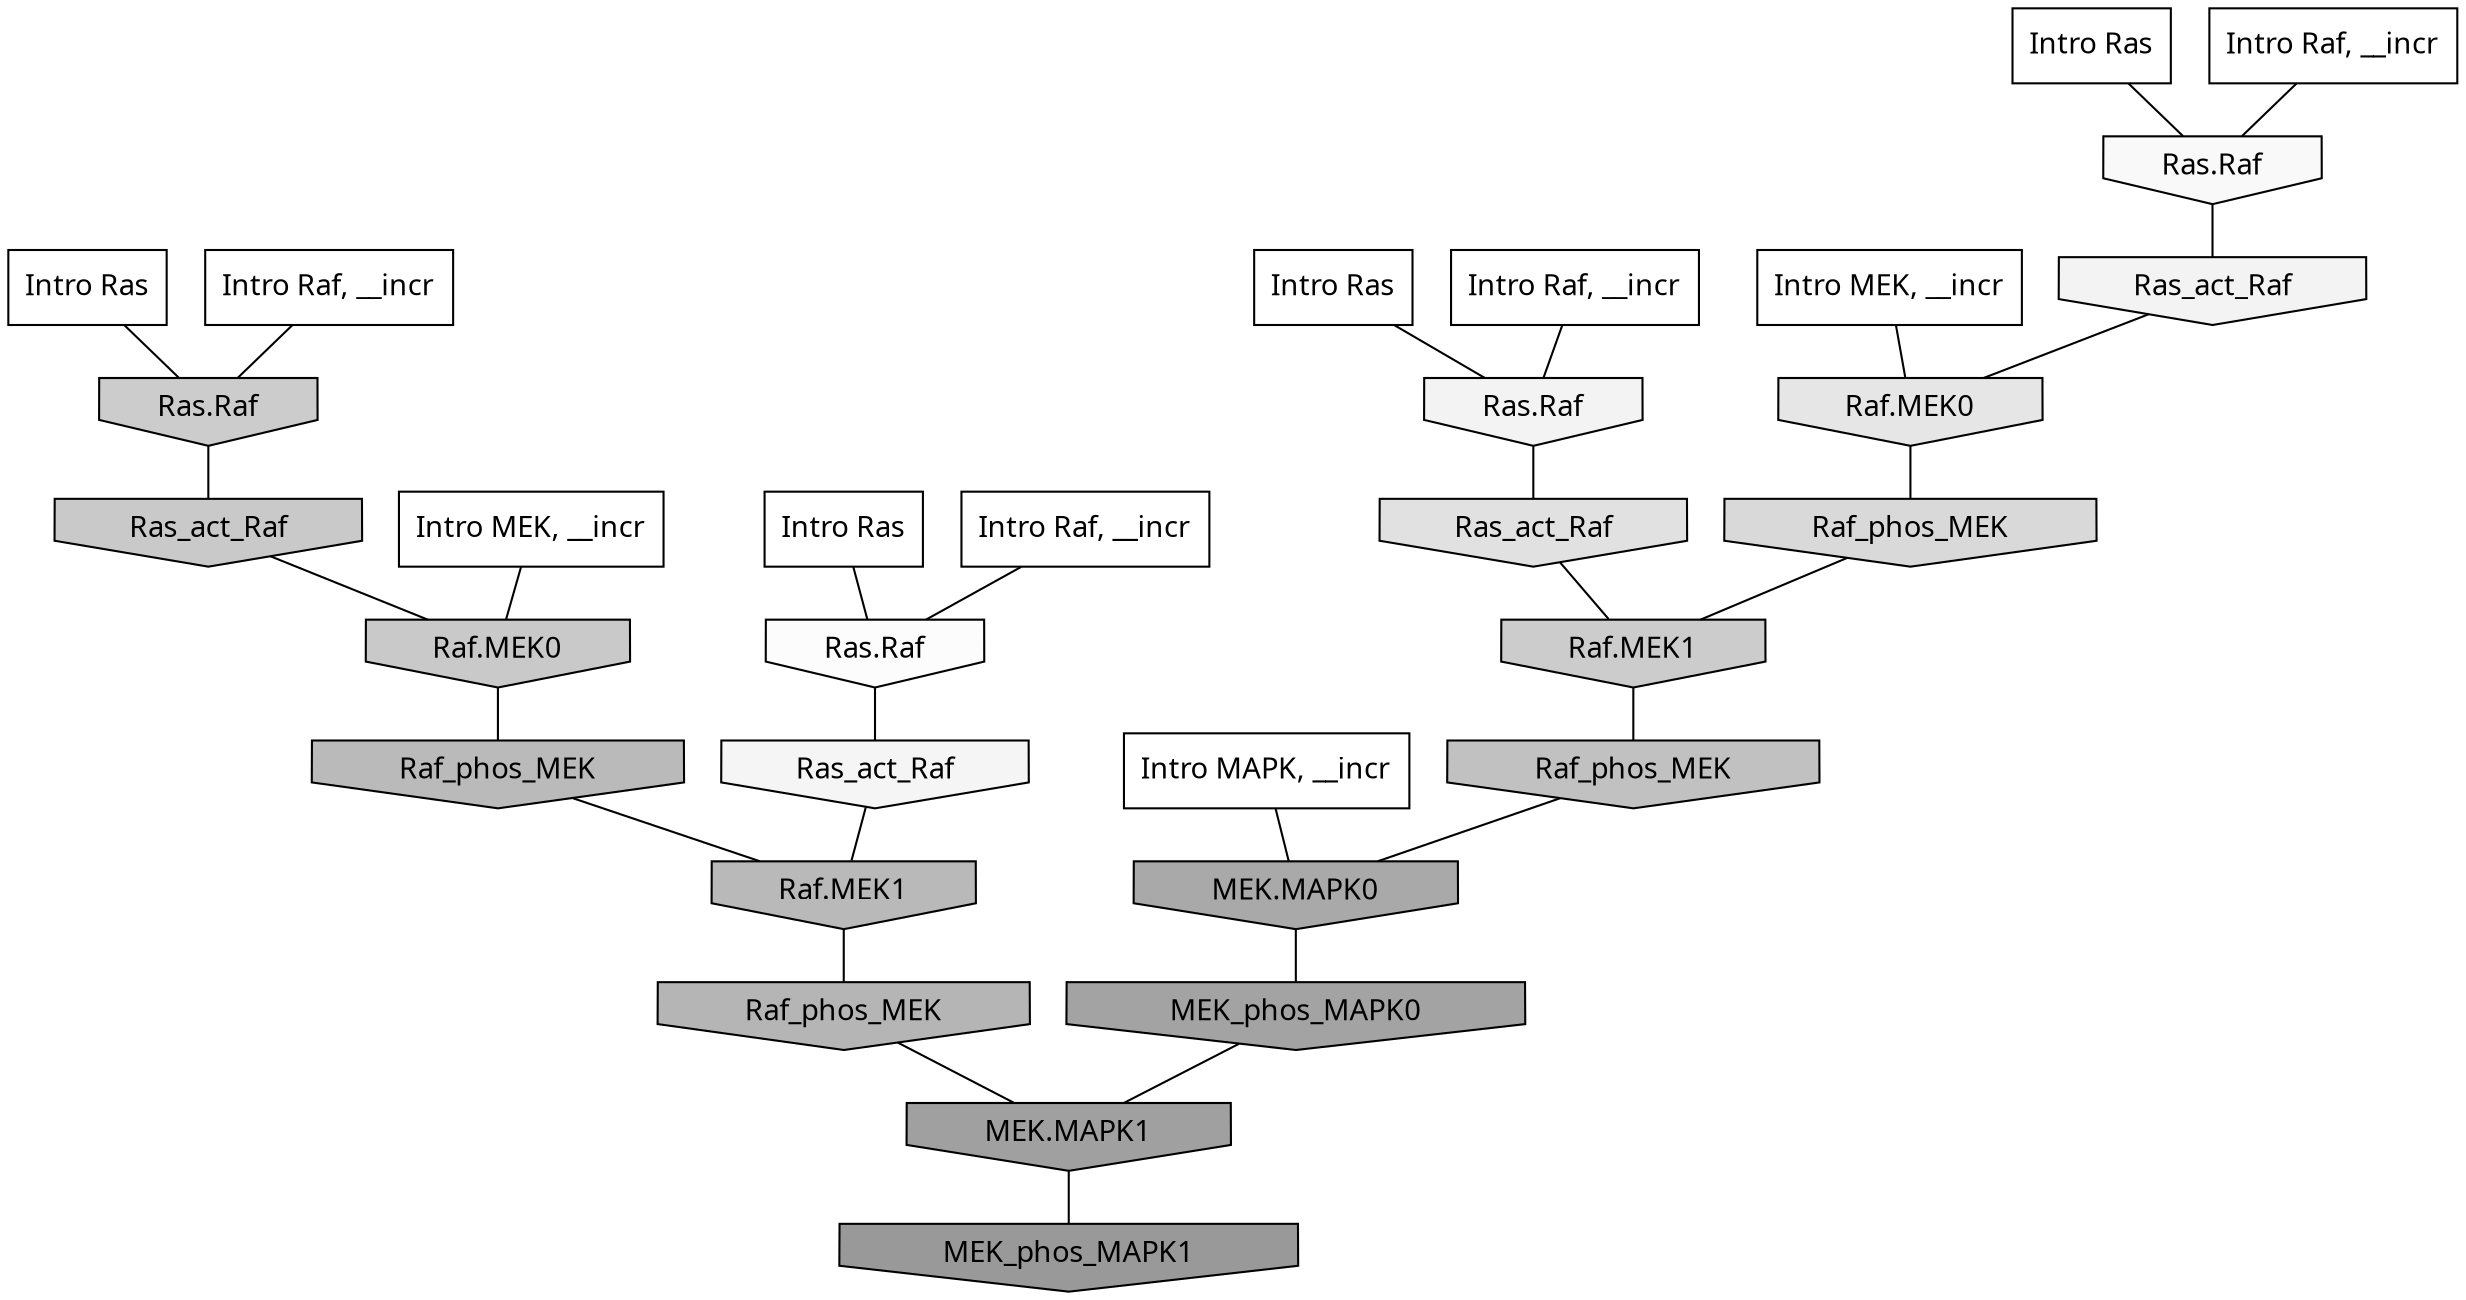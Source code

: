 digraph G{
  rankdir="TB";
  ranksep=0.30;
  node [fontname="CMU Serif"];
  edge [fontname="CMU Serif"];
  
  35 [label="Intro Ras", shape=rectangle, style=filled, fillcolor="0.000 0.000 1.000"]
  
  37 [label="Intro Ras", shape=rectangle, style=filled, fillcolor="0.000 0.000 1.000"]
  
  73 [label="Intro Ras", shape=rectangle, style=filled, fillcolor="0.000 0.000 1.000"]
  
  78 [label="Intro Ras", shape=rectangle, style=filled, fillcolor="0.000 0.000 1.000"]
  
  267 [label="Intro Raf, __incr", shape=rectangle, style=filled, fillcolor="0.000 0.000 1.000"]
  
  632 [label="Intro Raf, __incr", shape=rectangle, style=filled, fillcolor="0.000 0.000 1.000"]
  
  671 [label="Intro Raf, __incr", shape=rectangle, style=filled, fillcolor="0.000 0.000 1.000"]
  
  774 [label="Intro Raf, __incr", shape=rectangle, style=filled, fillcolor="0.000 0.000 1.000"]
  
  1745 [label="Intro MEK, __incr", shape=rectangle, style=filled, fillcolor="0.000 0.000 1.000"]
  
  1862 [label="Intro MEK, __incr", shape=rectangle, style=filled, fillcolor="0.000 0.000 1.000"]
  
  3059 [label="Intro MAPK, __incr", shape=rectangle, style=filled, fillcolor="0.000 0.000 1.000"]
  
  3411 [label="Ras.Raf", shape=invhouse, style=filled, fillcolor="0.000 0.000 0.986"]
  
  3498 [label="Ras.Raf", shape=invhouse, style=filled, fillcolor="0.000 0.000 0.973"]
  
  3605 [label="Ras_act_Raf", shape=invhouse, style=filled, fillcolor="0.000 0.000 0.958"]
  
  3649 [label="Ras_act_Raf", shape=invhouse, style=filled, fillcolor="0.000 0.000 0.953"]
  
  3656 [label="Ras.Raf", shape=invhouse, style=filled, fillcolor="0.000 0.000 0.953"]
  
  4430 [label="Raf.MEK0", shape=invhouse, style=filled, fillcolor="0.000 0.000 0.900"]
  
  4745 [label="Ras_act_Raf", shape=invhouse, style=filled, fillcolor="0.000 0.000 0.882"]
  
  5309 [label="Raf_phos_MEK", shape=invhouse, style=filled, fillcolor="0.000 0.000 0.849"]
  
  6325 [label="Ras.Raf", shape=invhouse, style=filled, fillcolor="0.000 0.000 0.798"]
  
  6362 [label="Raf.MEK1", shape=invhouse, style=filled, fillcolor="0.000 0.000 0.797"]
  
  6564 [label="Ras_act_Raf", shape=invhouse, style=filled, fillcolor="0.000 0.000 0.789"]
  
  6587 [label="Raf.MEK0", shape=invhouse, style=filled, fillcolor="0.000 0.000 0.788"]
  
  7640 [label="Raf_phos_MEK", shape=invhouse, style=filled, fillcolor="0.000 0.000 0.754"]
  
  8557 [label="Raf_phos_MEK", shape=invhouse, style=filled, fillcolor="0.000 0.000 0.727"]
  
  8697 [label="Raf.MEK1", shape=invhouse, style=filled, fillcolor="0.000 0.000 0.723"]
  
  9195 [label="Raf_phos_MEK", shape=invhouse, style=filled, fillcolor="0.000 0.000 0.709"]
  
  11654 [label="MEK.MAPK0", shape=invhouse, style=filled, fillcolor="0.000 0.000 0.661"]
  
  13173 [label="MEK_phos_MAPK0", shape=invhouse, style=filled, fillcolor="0.000 0.000 0.637"]
  
  13891 [label="MEK.MAPK1", shape=invhouse, style=filled, fillcolor="0.000 0.000 0.627"]
  
  15729 [label="MEK_phos_MAPK1", shape=invhouse, style=filled, fillcolor="0.000 0.000 0.600"]
  
  
  13891 -> 15729 [dir=none, color="0.000 0.000 0.000"] 
  13173 -> 13891 [dir=none, color="0.000 0.000 0.000"] 
  11654 -> 13173 [dir=none, color="0.000 0.000 0.000"] 
  9195 -> 13891 [dir=none, color="0.000 0.000 0.000"] 
  8697 -> 9195 [dir=none, color="0.000 0.000 0.000"] 
  8557 -> 8697 [dir=none, color="0.000 0.000 0.000"] 
  7640 -> 11654 [dir=none, color="0.000 0.000 0.000"] 
  6587 -> 8557 [dir=none, color="0.000 0.000 0.000"] 
  6564 -> 6587 [dir=none, color="0.000 0.000 0.000"] 
  6362 -> 7640 [dir=none, color="0.000 0.000 0.000"] 
  6325 -> 6564 [dir=none, color="0.000 0.000 0.000"] 
  5309 -> 6362 [dir=none, color="0.000 0.000 0.000"] 
  4745 -> 6362 [dir=none, color="0.000 0.000 0.000"] 
  4430 -> 5309 [dir=none, color="0.000 0.000 0.000"] 
  3656 -> 4745 [dir=none, color="0.000 0.000 0.000"] 
  3649 -> 4430 [dir=none, color="0.000 0.000 0.000"] 
  3605 -> 8697 [dir=none, color="0.000 0.000 0.000"] 
  3498 -> 3649 [dir=none, color="0.000 0.000 0.000"] 
  3411 -> 3605 [dir=none, color="0.000 0.000 0.000"] 
  3059 -> 11654 [dir=none, color="0.000 0.000 0.000"] 
  1862 -> 4430 [dir=none, color="0.000 0.000 0.000"] 
  1745 -> 6587 [dir=none, color="0.000 0.000 0.000"] 
  774 -> 6325 [dir=none, color="0.000 0.000 0.000"] 
  671 -> 3411 [dir=none, color="0.000 0.000 0.000"] 
  632 -> 3498 [dir=none, color="0.000 0.000 0.000"] 
  267 -> 3656 [dir=none, color="0.000 0.000 0.000"] 
  78 -> 3411 [dir=none, color="0.000 0.000 0.000"] 
  73 -> 3656 [dir=none, color="0.000 0.000 0.000"] 
  37 -> 3498 [dir=none, color="0.000 0.000 0.000"] 
  35 -> 6325 [dir=none, color="0.000 0.000 0.000"] 
  
  }
